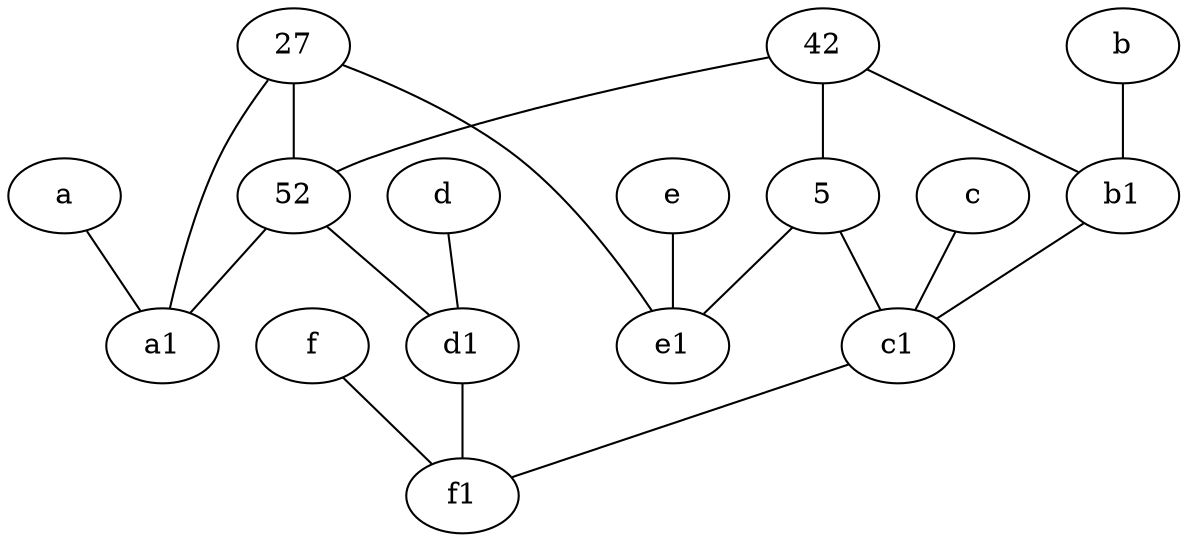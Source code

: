 graph {
	node [labelfontsize=50]
	a [labelfontsize=50 pos="8,2!"]
	e [labelfontsize=50 pos="7,9!"]
	42 [labelfontsize=50]
	27 [labelfontsize=50]
	f1 [labelfontsize=50 pos="3,8!"]
	f [labelfontsize=50 pos="3,9!"]
	b1 [labelfontsize=50 pos="9,4!"]
	52 [labelfontsize=50]
	e1 [labelfontsize=50 pos="7,7!"]
	d1 [labelfontsize=50 pos="3,5!"]
	a1 [labelfontsize=50 pos="8,3!"]
	c1 [labelfontsize=50 pos="4.5,3!"]
	c [labelfontsize=50 pos="4.5,2!"]
	b [labelfontsize=50 pos="10,4!"]
	5 [labelfontsize=50]
	d [labelfontsize=50 pos="2,5!"]
	42 -- b1
	42 -- 52
	27 -- e1
	27 -- 52
	c -- c1
	5 -- c1
	27 -- a1
	e -- e1
	d -- d1
	b1 -- c1
	a -- a1
	52 -- a1
	c1 -- f1
	f -- f1
	d1 -- f1
	5 -- e1
	42 -- 5
	b -- b1
	52 -- d1
}
